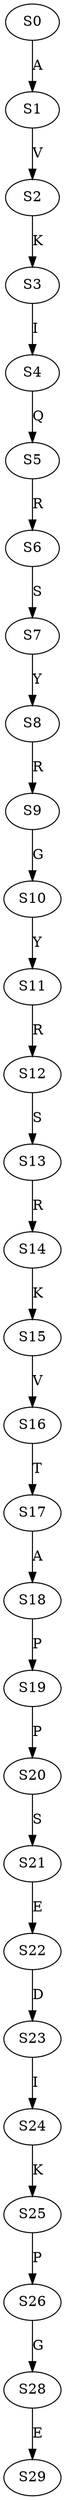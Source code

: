 strict digraph  {
	S0 -> S1 [ label = A ];
	S1 -> S2 [ label = V ];
	S2 -> S3 [ label = K ];
	S3 -> S4 [ label = I ];
	S4 -> S5 [ label = Q ];
	S5 -> S6 [ label = R ];
	S6 -> S7 [ label = S ];
	S7 -> S8 [ label = Y ];
	S8 -> S9 [ label = R ];
	S9 -> S10 [ label = G ];
	S10 -> S11 [ label = Y ];
	S11 -> S12 [ label = R ];
	S12 -> S13 [ label = S ];
	S13 -> S14 [ label = R ];
	S14 -> S15 [ label = K ];
	S15 -> S16 [ label = V ];
	S16 -> S17 [ label = T ];
	S17 -> S18 [ label = A ];
	S18 -> S19 [ label = P ];
	S19 -> S20 [ label = P ];
	S20 -> S21 [ label = S ];
	S21 -> S22 [ label = E ];
	S22 -> S23 [ label = D ];
	S23 -> S24 [ label = I ];
	S24 -> S25 [ label = K ];
	S25 -> S26 [ label = P ];
	S26 -> S28 [ label = G ];
	S28 -> S29 [ label = E ];
}
